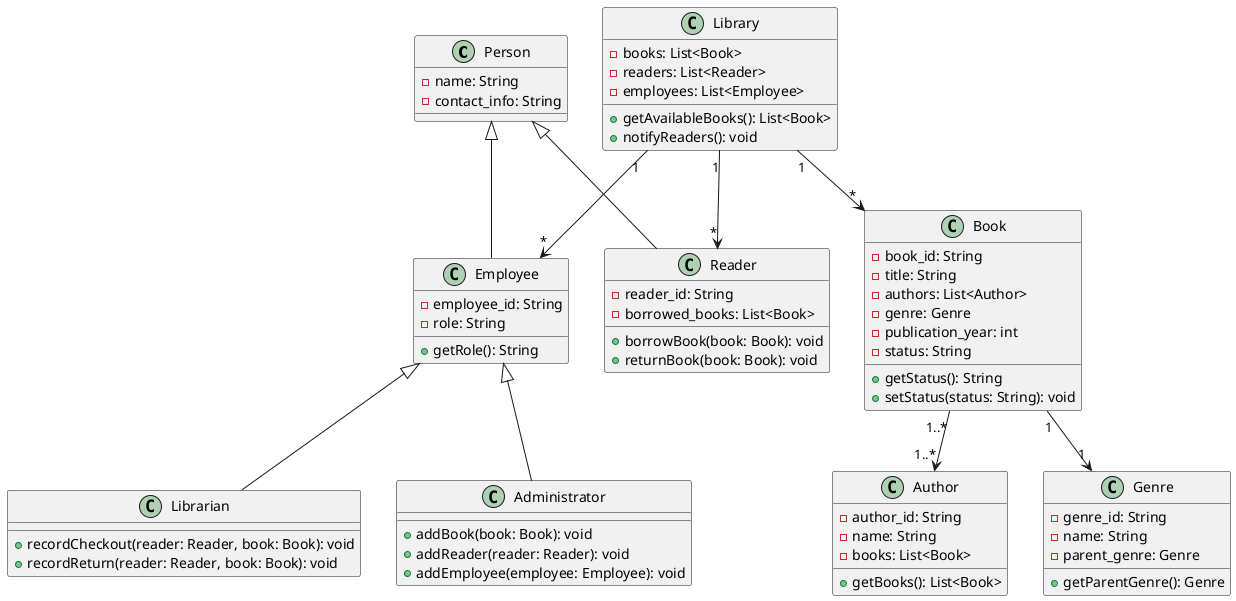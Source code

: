 @startuml
class Person {
    - name: String
    - contact_info: String
}

class Reader {
    - reader_id: String
    - borrowed_books: List<Book>
    + borrowBook(book: Book): void
    + returnBook(book: Book): void
}

class Employee {
    - employee_id: String
    - role: String
    + getRole(): String
}

class Librarian {
    + recordCheckout(reader: Reader, book: Book): void
    + recordReturn(reader: Reader, book: Book): void
}

class Administrator {
    + addBook(book: Book): void
    + addReader(reader: Reader): void
    + addEmployee(employee: Employee): void
}

class Book {
    - book_id: String
    - title: String
    - authors: List<Author>
    - genre: Genre
    - publication_year: int
    - status: String
    + getStatus(): String
    + setStatus(status: String): void
}

class Author {
    - author_id: String
    - name: String
    - books: List<Book>
    + getBooks(): List<Book>
}

class Genre {
    - genre_id: String
    - name: String
    - parent_genre: Genre
    + getParentGenre(): Genre
}

class Library {
    - books: List<Book>
    - readers: List<Reader>
    - employees: List<Employee>
    + getAvailableBooks(): List<Book>
    + notifyReaders(): void
}

Person <|-- Reader
Person <|-- Employee
Employee <|-- Librarian
Employee <|-- Administrator
Book "1..*" --> "1..*" Author
Book "1" --> "1" Genre
Library "1" --> "*" Book
Library "1" --> "*" Reader
Library "1" --> "*" Employee
@enduml